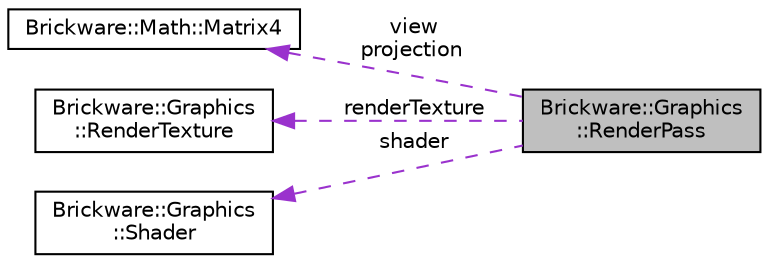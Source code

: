 digraph "Brickware::Graphics::RenderPass"
{
  edge [fontname="Helvetica",fontsize="10",labelfontname="Helvetica",labelfontsize="10"];
  node [fontname="Helvetica",fontsize="10",shape=record];
  rankdir="LR";
  Node1 [label="Brickware::Graphics\l::RenderPass",height=0.2,width=0.4,color="black", fillcolor="grey75", style="filled", fontcolor="black"];
  Node2 -> Node1 [dir="back",color="darkorchid3",fontsize="10",style="dashed",label=" view\nprojection" ,fontname="Helvetica"];
  Node2 [label="Brickware::Math::Matrix4",height=0.2,width=0.4,color="black", fillcolor="white", style="filled",URL="$classBrickware_1_1Math_1_1Matrix4.html"];
  Node3 -> Node1 [dir="back",color="darkorchid3",fontsize="10",style="dashed",label=" renderTexture" ,fontname="Helvetica"];
  Node3 [label="Brickware::Graphics\l::RenderTexture",height=0.2,width=0.4,color="black", fillcolor="white", style="filled",URL="$classBrickware_1_1Graphics_1_1RenderTexture.html"];
  Node4 -> Node1 [dir="back",color="darkorchid3",fontsize="10",style="dashed",label=" shader" ,fontname="Helvetica"];
  Node4 [label="Brickware::Graphics\l::Shader",height=0.2,width=0.4,color="black", fillcolor="white", style="filled",URL="$classBrickware_1_1Graphics_1_1Shader.html"];
}
